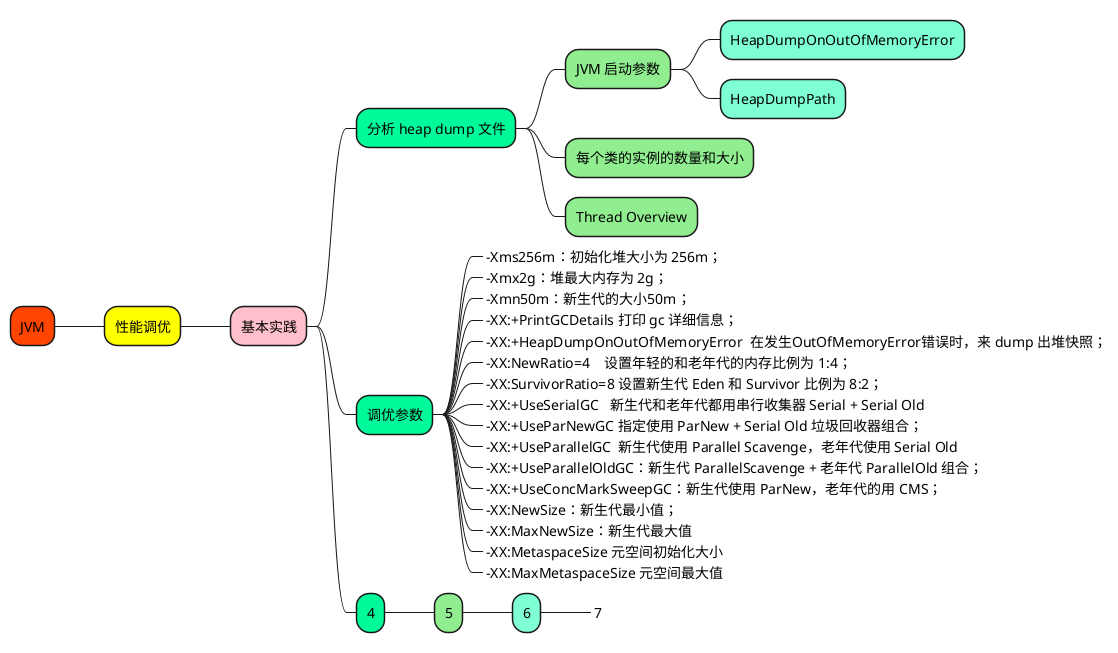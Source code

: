 @startmindmap

+[#OrangeRed] JVM

++[#yellow] 性能调优

+++[#Pink] 基本实践

++++[#MediumSpringGreen] 分析 heap dump 文件

+++++[#LightGreen] JVM 启动参数
++++++[#Aquamarine] HeapDumpOnOutOfMemoryError
++++++[#Aquamarine] HeapDumpPath

+++++[#LightGreen] 每个类的实例的数量和大小

+++++[#LightGreen] Thread Overview


++++[#MediumSpringGreen] 调优参数

+++++[#LightGreen]_ -Xms256m：初始化堆大小为 256m；
+++++[#LightGreen]_ -Xmx2g：堆最大内存为 2g；
+++++[#LightGreen]_ -Xmn50m：新生代的大小50m；
+++++[#LightGreen]_ -XX:+PrintGCDetails 打印 gc 详细信息；
+++++[#LightGreen]_ -XX:+HeapDumpOnOutOfMemoryError  在发生OutOfMemoryError错误时，来 dump 出堆快照；
+++++[#LightGreen]_ -XX:NewRatio=4    设置年轻的和老年代的内存比例为 1:4；
+++++[#LightGreen]_ -XX:SurvivorRatio=8 设置新生代 Eden 和 Survivor 比例为 8:2；
+++++[#LightGreen]_ -XX:+UseSerialGC   新生代和老年代都用串行收集器 Serial + Serial Old
+++++[#LightGreen]_ -XX:+UseParNewGC 指定使用 ParNew + Serial Old 垃圾回收器组合；
+++++[#LightGreen]_ -XX:+UseParallelGC  新生代使用 Parallel Scavenge，老年代使用 Serial Old
+++++[#LightGreen]_ -XX:+UseParallelOldGC：新生代 ParallelScavenge + 老年代 ParallelOld 组合；
+++++[#LightGreen]_ -XX:+UseConcMarkSweepGC：新生代使用 ParNew，老年代的用 CMS；
+++++[#LightGreen]_ -XX:NewSize：新生代最小值；
+++++[#LightGreen]_ -XX:MaxNewSize：新生代最大值
+++++[#LightGreen]_ -XX:MetaspaceSize 元空间初始化大小
+++++[#LightGreen]_ -XX:MaxMetaspaceSize 元空间最大值


++++[#MediumSpringGreen] 4
+++++[#LightGreen] 5
++++++[#Aquamarine] 6
+++++++[#Aquamarine]_ 7




@endmindmap